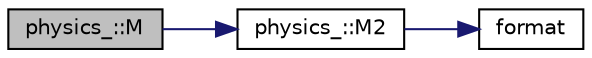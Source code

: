 digraph "physics_::M"
{
 // INTERACTIVE_SVG=YES
 // LATEX_PDF_SIZE
  edge [fontname="Helvetica",fontsize="10",labelfontname="Helvetica",labelfontsize="10"];
  node [fontname="Helvetica",fontsize="10",shape=record];
  rankdir="LR";
  Node1 [label="physics_::M",height=0.2,width=0.4,color="black", fillcolor="grey75", style="filled", fontcolor="black",tooltip="Computes the invariant mass from a momentum tensor."];
  Node1 -> Node2 [color="midnightblue",fontsize="10",style="solid",fontname="Helvetica"];
  Node2 [label="physics_::M2",height=0.2,width=0.4,color="black", fillcolor="white", style="filled",URL="$namespacephysics__.html#a7787594305d4a156c31be581401b0b0b",tooltip="Computes the square of the invariant mass."];
  Node2 -> Node3 [color="midnightblue",fontsize="10",style="solid",fontname="Helvetica"];
  Node3 [label="format",height=0.2,width=0.4,color="black", fillcolor="white", style="filled",URL="$utils_8h.html#a9c1cdc6384bce6bdc92ca917b3f656bf",tooltip=" "];
}
